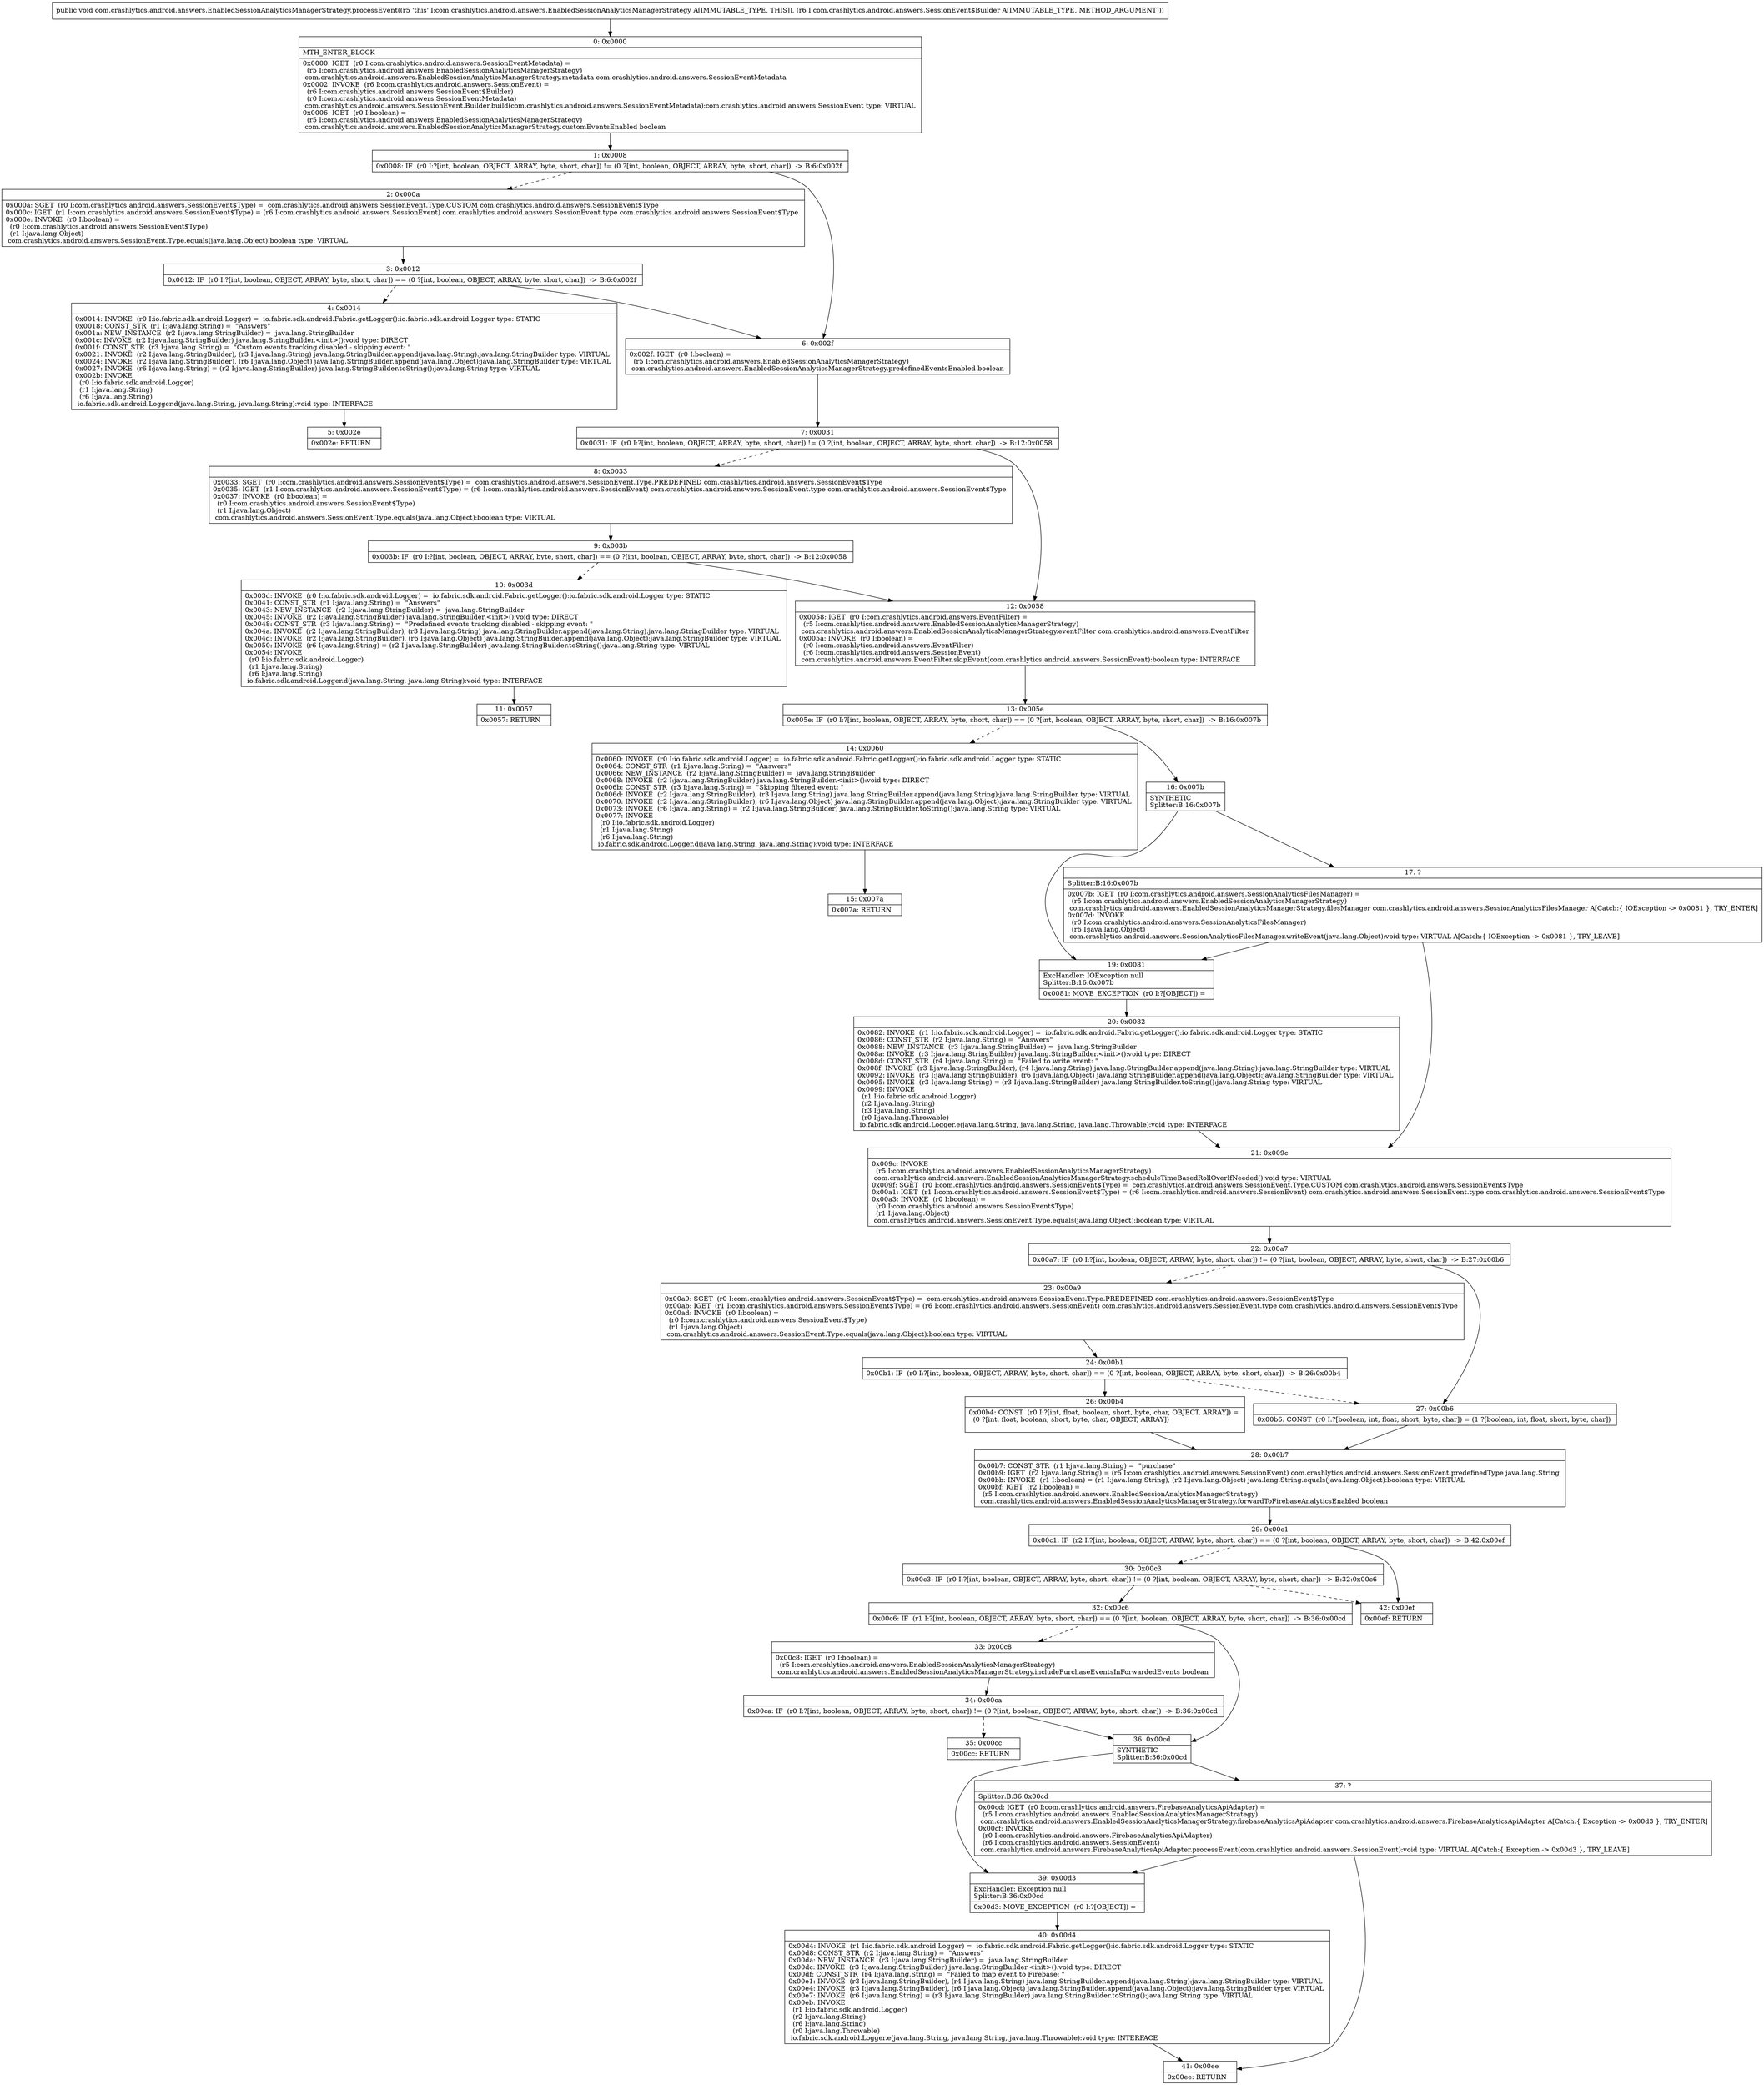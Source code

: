 digraph "CFG forcom.crashlytics.android.answers.EnabledSessionAnalyticsManagerStrategy.processEvent(Lcom\/crashlytics\/android\/answers\/SessionEvent$Builder;)V" {
Node_0 [shape=record,label="{0\:\ 0x0000|MTH_ENTER_BLOCK\l|0x0000: IGET  (r0 I:com.crashlytics.android.answers.SessionEventMetadata) = \l  (r5 I:com.crashlytics.android.answers.EnabledSessionAnalyticsManagerStrategy)\l com.crashlytics.android.answers.EnabledSessionAnalyticsManagerStrategy.metadata com.crashlytics.android.answers.SessionEventMetadata \l0x0002: INVOKE  (r6 I:com.crashlytics.android.answers.SessionEvent) = \l  (r6 I:com.crashlytics.android.answers.SessionEvent$Builder)\l  (r0 I:com.crashlytics.android.answers.SessionEventMetadata)\l com.crashlytics.android.answers.SessionEvent.Builder.build(com.crashlytics.android.answers.SessionEventMetadata):com.crashlytics.android.answers.SessionEvent type: VIRTUAL \l0x0006: IGET  (r0 I:boolean) = \l  (r5 I:com.crashlytics.android.answers.EnabledSessionAnalyticsManagerStrategy)\l com.crashlytics.android.answers.EnabledSessionAnalyticsManagerStrategy.customEventsEnabled boolean \l}"];
Node_1 [shape=record,label="{1\:\ 0x0008|0x0008: IF  (r0 I:?[int, boolean, OBJECT, ARRAY, byte, short, char]) != (0 ?[int, boolean, OBJECT, ARRAY, byte, short, char])  \-\> B:6:0x002f \l}"];
Node_2 [shape=record,label="{2\:\ 0x000a|0x000a: SGET  (r0 I:com.crashlytics.android.answers.SessionEvent$Type) =  com.crashlytics.android.answers.SessionEvent.Type.CUSTOM com.crashlytics.android.answers.SessionEvent$Type \l0x000c: IGET  (r1 I:com.crashlytics.android.answers.SessionEvent$Type) = (r6 I:com.crashlytics.android.answers.SessionEvent) com.crashlytics.android.answers.SessionEvent.type com.crashlytics.android.answers.SessionEvent$Type \l0x000e: INVOKE  (r0 I:boolean) = \l  (r0 I:com.crashlytics.android.answers.SessionEvent$Type)\l  (r1 I:java.lang.Object)\l com.crashlytics.android.answers.SessionEvent.Type.equals(java.lang.Object):boolean type: VIRTUAL \l}"];
Node_3 [shape=record,label="{3\:\ 0x0012|0x0012: IF  (r0 I:?[int, boolean, OBJECT, ARRAY, byte, short, char]) == (0 ?[int, boolean, OBJECT, ARRAY, byte, short, char])  \-\> B:6:0x002f \l}"];
Node_4 [shape=record,label="{4\:\ 0x0014|0x0014: INVOKE  (r0 I:io.fabric.sdk.android.Logger) =  io.fabric.sdk.android.Fabric.getLogger():io.fabric.sdk.android.Logger type: STATIC \l0x0018: CONST_STR  (r1 I:java.lang.String) =  \"Answers\" \l0x001a: NEW_INSTANCE  (r2 I:java.lang.StringBuilder) =  java.lang.StringBuilder \l0x001c: INVOKE  (r2 I:java.lang.StringBuilder) java.lang.StringBuilder.\<init\>():void type: DIRECT \l0x001f: CONST_STR  (r3 I:java.lang.String) =  \"Custom events tracking disabled \- skipping event: \" \l0x0021: INVOKE  (r2 I:java.lang.StringBuilder), (r3 I:java.lang.String) java.lang.StringBuilder.append(java.lang.String):java.lang.StringBuilder type: VIRTUAL \l0x0024: INVOKE  (r2 I:java.lang.StringBuilder), (r6 I:java.lang.Object) java.lang.StringBuilder.append(java.lang.Object):java.lang.StringBuilder type: VIRTUAL \l0x0027: INVOKE  (r6 I:java.lang.String) = (r2 I:java.lang.StringBuilder) java.lang.StringBuilder.toString():java.lang.String type: VIRTUAL \l0x002b: INVOKE  \l  (r0 I:io.fabric.sdk.android.Logger)\l  (r1 I:java.lang.String)\l  (r6 I:java.lang.String)\l io.fabric.sdk.android.Logger.d(java.lang.String, java.lang.String):void type: INTERFACE \l}"];
Node_5 [shape=record,label="{5\:\ 0x002e|0x002e: RETURN   \l}"];
Node_6 [shape=record,label="{6\:\ 0x002f|0x002f: IGET  (r0 I:boolean) = \l  (r5 I:com.crashlytics.android.answers.EnabledSessionAnalyticsManagerStrategy)\l com.crashlytics.android.answers.EnabledSessionAnalyticsManagerStrategy.predefinedEventsEnabled boolean \l}"];
Node_7 [shape=record,label="{7\:\ 0x0031|0x0031: IF  (r0 I:?[int, boolean, OBJECT, ARRAY, byte, short, char]) != (0 ?[int, boolean, OBJECT, ARRAY, byte, short, char])  \-\> B:12:0x0058 \l}"];
Node_8 [shape=record,label="{8\:\ 0x0033|0x0033: SGET  (r0 I:com.crashlytics.android.answers.SessionEvent$Type) =  com.crashlytics.android.answers.SessionEvent.Type.PREDEFINED com.crashlytics.android.answers.SessionEvent$Type \l0x0035: IGET  (r1 I:com.crashlytics.android.answers.SessionEvent$Type) = (r6 I:com.crashlytics.android.answers.SessionEvent) com.crashlytics.android.answers.SessionEvent.type com.crashlytics.android.answers.SessionEvent$Type \l0x0037: INVOKE  (r0 I:boolean) = \l  (r0 I:com.crashlytics.android.answers.SessionEvent$Type)\l  (r1 I:java.lang.Object)\l com.crashlytics.android.answers.SessionEvent.Type.equals(java.lang.Object):boolean type: VIRTUAL \l}"];
Node_9 [shape=record,label="{9\:\ 0x003b|0x003b: IF  (r0 I:?[int, boolean, OBJECT, ARRAY, byte, short, char]) == (0 ?[int, boolean, OBJECT, ARRAY, byte, short, char])  \-\> B:12:0x0058 \l}"];
Node_10 [shape=record,label="{10\:\ 0x003d|0x003d: INVOKE  (r0 I:io.fabric.sdk.android.Logger) =  io.fabric.sdk.android.Fabric.getLogger():io.fabric.sdk.android.Logger type: STATIC \l0x0041: CONST_STR  (r1 I:java.lang.String) =  \"Answers\" \l0x0043: NEW_INSTANCE  (r2 I:java.lang.StringBuilder) =  java.lang.StringBuilder \l0x0045: INVOKE  (r2 I:java.lang.StringBuilder) java.lang.StringBuilder.\<init\>():void type: DIRECT \l0x0048: CONST_STR  (r3 I:java.lang.String) =  \"Predefined events tracking disabled \- skipping event: \" \l0x004a: INVOKE  (r2 I:java.lang.StringBuilder), (r3 I:java.lang.String) java.lang.StringBuilder.append(java.lang.String):java.lang.StringBuilder type: VIRTUAL \l0x004d: INVOKE  (r2 I:java.lang.StringBuilder), (r6 I:java.lang.Object) java.lang.StringBuilder.append(java.lang.Object):java.lang.StringBuilder type: VIRTUAL \l0x0050: INVOKE  (r6 I:java.lang.String) = (r2 I:java.lang.StringBuilder) java.lang.StringBuilder.toString():java.lang.String type: VIRTUAL \l0x0054: INVOKE  \l  (r0 I:io.fabric.sdk.android.Logger)\l  (r1 I:java.lang.String)\l  (r6 I:java.lang.String)\l io.fabric.sdk.android.Logger.d(java.lang.String, java.lang.String):void type: INTERFACE \l}"];
Node_11 [shape=record,label="{11\:\ 0x0057|0x0057: RETURN   \l}"];
Node_12 [shape=record,label="{12\:\ 0x0058|0x0058: IGET  (r0 I:com.crashlytics.android.answers.EventFilter) = \l  (r5 I:com.crashlytics.android.answers.EnabledSessionAnalyticsManagerStrategy)\l com.crashlytics.android.answers.EnabledSessionAnalyticsManagerStrategy.eventFilter com.crashlytics.android.answers.EventFilter \l0x005a: INVOKE  (r0 I:boolean) = \l  (r0 I:com.crashlytics.android.answers.EventFilter)\l  (r6 I:com.crashlytics.android.answers.SessionEvent)\l com.crashlytics.android.answers.EventFilter.skipEvent(com.crashlytics.android.answers.SessionEvent):boolean type: INTERFACE \l}"];
Node_13 [shape=record,label="{13\:\ 0x005e|0x005e: IF  (r0 I:?[int, boolean, OBJECT, ARRAY, byte, short, char]) == (0 ?[int, boolean, OBJECT, ARRAY, byte, short, char])  \-\> B:16:0x007b \l}"];
Node_14 [shape=record,label="{14\:\ 0x0060|0x0060: INVOKE  (r0 I:io.fabric.sdk.android.Logger) =  io.fabric.sdk.android.Fabric.getLogger():io.fabric.sdk.android.Logger type: STATIC \l0x0064: CONST_STR  (r1 I:java.lang.String) =  \"Answers\" \l0x0066: NEW_INSTANCE  (r2 I:java.lang.StringBuilder) =  java.lang.StringBuilder \l0x0068: INVOKE  (r2 I:java.lang.StringBuilder) java.lang.StringBuilder.\<init\>():void type: DIRECT \l0x006b: CONST_STR  (r3 I:java.lang.String) =  \"Skipping filtered event: \" \l0x006d: INVOKE  (r2 I:java.lang.StringBuilder), (r3 I:java.lang.String) java.lang.StringBuilder.append(java.lang.String):java.lang.StringBuilder type: VIRTUAL \l0x0070: INVOKE  (r2 I:java.lang.StringBuilder), (r6 I:java.lang.Object) java.lang.StringBuilder.append(java.lang.Object):java.lang.StringBuilder type: VIRTUAL \l0x0073: INVOKE  (r6 I:java.lang.String) = (r2 I:java.lang.StringBuilder) java.lang.StringBuilder.toString():java.lang.String type: VIRTUAL \l0x0077: INVOKE  \l  (r0 I:io.fabric.sdk.android.Logger)\l  (r1 I:java.lang.String)\l  (r6 I:java.lang.String)\l io.fabric.sdk.android.Logger.d(java.lang.String, java.lang.String):void type: INTERFACE \l}"];
Node_15 [shape=record,label="{15\:\ 0x007a|0x007a: RETURN   \l}"];
Node_16 [shape=record,label="{16\:\ 0x007b|SYNTHETIC\lSplitter:B:16:0x007b\l}"];
Node_17 [shape=record,label="{17\:\ ?|Splitter:B:16:0x007b\l|0x007b: IGET  (r0 I:com.crashlytics.android.answers.SessionAnalyticsFilesManager) = \l  (r5 I:com.crashlytics.android.answers.EnabledSessionAnalyticsManagerStrategy)\l com.crashlytics.android.answers.EnabledSessionAnalyticsManagerStrategy.filesManager com.crashlytics.android.answers.SessionAnalyticsFilesManager A[Catch:\{ IOException \-\> 0x0081 \}, TRY_ENTER]\l0x007d: INVOKE  \l  (r0 I:com.crashlytics.android.answers.SessionAnalyticsFilesManager)\l  (r6 I:java.lang.Object)\l com.crashlytics.android.answers.SessionAnalyticsFilesManager.writeEvent(java.lang.Object):void type: VIRTUAL A[Catch:\{ IOException \-\> 0x0081 \}, TRY_LEAVE]\l}"];
Node_19 [shape=record,label="{19\:\ 0x0081|ExcHandler: IOException null\lSplitter:B:16:0x007b\l|0x0081: MOVE_EXCEPTION  (r0 I:?[OBJECT]) =  \l}"];
Node_20 [shape=record,label="{20\:\ 0x0082|0x0082: INVOKE  (r1 I:io.fabric.sdk.android.Logger) =  io.fabric.sdk.android.Fabric.getLogger():io.fabric.sdk.android.Logger type: STATIC \l0x0086: CONST_STR  (r2 I:java.lang.String) =  \"Answers\" \l0x0088: NEW_INSTANCE  (r3 I:java.lang.StringBuilder) =  java.lang.StringBuilder \l0x008a: INVOKE  (r3 I:java.lang.StringBuilder) java.lang.StringBuilder.\<init\>():void type: DIRECT \l0x008d: CONST_STR  (r4 I:java.lang.String) =  \"Failed to write event: \" \l0x008f: INVOKE  (r3 I:java.lang.StringBuilder), (r4 I:java.lang.String) java.lang.StringBuilder.append(java.lang.String):java.lang.StringBuilder type: VIRTUAL \l0x0092: INVOKE  (r3 I:java.lang.StringBuilder), (r6 I:java.lang.Object) java.lang.StringBuilder.append(java.lang.Object):java.lang.StringBuilder type: VIRTUAL \l0x0095: INVOKE  (r3 I:java.lang.String) = (r3 I:java.lang.StringBuilder) java.lang.StringBuilder.toString():java.lang.String type: VIRTUAL \l0x0099: INVOKE  \l  (r1 I:io.fabric.sdk.android.Logger)\l  (r2 I:java.lang.String)\l  (r3 I:java.lang.String)\l  (r0 I:java.lang.Throwable)\l io.fabric.sdk.android.Logger.e(java.lang.String, java.lang.String, java.lang.Throwable):void type: INTERFACE \l}"];
Node_21 [shape=record,label="{21\:\ 0x009c|0x009c: INVOKE  \l  (r5 I:com.crashlytics.android.answers.EnabledSessionAnalyticsManagerStrategy)\l com.crashlytics.android.answers.EnabledSessionAnalyticsManagerStrategy.scheduleTimeBasedRollOverIfNeeded():void type: VIRTUAL \l0x009f: SGET  (r0 I:com.crashlytics.android.answers.SessionEvent$Type) =  com.crashlytics.android.answers.SessionEvent.Type.CUSTOM com.crashlytics.android.answers.SessionEvent$Type \l0x00a1: IGET  (r1 I:com.crashlytics.android.answers.SessionEvent$Type) = (r6 I:com.crashlytics.android.answers.SessionEvent) com.crashlytics.android.answers.SessionEvent.type com.crashlytics.android.answers.SessionEvent$Type \l0x00a3: INVOKE  (r0 I:boolean) = \l  (r0 I:com.crashlytics.android.answers.SessionEvent$Type)\l  (r1 I:java.lang.Object)\l com.crashlytics.android.answers.SessionEvent.Type.equals(java.lang.Object):boolean type: VIRTUAL \l}"];
Node_22 [shape=record,label="{22\:\ 0x00a7|0x00a7: IF  (r0 I:?[int, boolean, OBJECT, ARRAY, byte, short, char]) != (0 ?[int, boolean, OBJECT, ARRAY, byte, short, char])  \-\> B:27:0x00b6 \l}"];
Node_23 [shape=record,label="{23\:\ 0x00a9|0x00a9: SGET  (r0 I:com.crashlytics.android.answers.SessionEvent$Type) =  com.crashlytics.android.answers.SessionEvent.Type.PREDEFINED com.crashlytics.android.answers.SessionEvent$Type \l0x00ab: IGET  (r1 I:com.crashlytics.android.answers.SessionEvent$Type) = (r6 I:com.crashlytics.android.answers.SessionEvent) com.crashlytics.android.answers.SessionEvent.type com.crashlytics.android.answers.SessionEvent$Type \l0x00ad: INVOKE  (r0 I:boolean) = \l  (r0 I:com.crashlytics.android.answers.SessionEvent$Type)\l  (r1 I:java.lang.Object)\l com.crashlytics.android.answers.SessionEvent.Type.equals(java.lang.Object):boolean type: VIRTUAL \l}"];
Node_24 [shape=record,label="{24\:\ 0x00b1|0x00b1: IF  (r0 I:?[int, boolean, OBJECT, ARRAY, byte, short, char]) == (0 ?[int, boolean, OBJECT, ARRAY, byte, short, char])  \-\> B:26:0x00b4 \l}"];
Node_26 [shape=record,label="{26\:\ 0x00b4|0x00b4: CONST  (r0 I:?[int, float, boolean, short, byte, char, OBJECT, ARRAY]) = \l  (0 ?[int, float, boolean, short, byte, char, OBJECT, ARRAY])\l \l}"];
Node_27 [shape=record,label="{27\:\ 0x00b6|0x00b6: CONST  (r0 I:?[boolean, int, float, short, byte, char]) = (1 ?[boolean, int, float, short, byte, char]) \l}"];
Node_28 [shape=record,label="{28\:\ 0x00b7|0x00b7: CONST_STR  (r1 I:java.lang.String) =  \"purchase\" \l0x00b9: IGET  (r2 I:java.lang.String) = (r6 I:com.crashlytics.android.answers.SessionEvent) com.crashlytics.android.answers.SessionEvent.predefinedType java.lang.String \l0x00bb: INVOKE  (r1 I:boolean) = (r1 I:java.lang.String), (r2 I:java.lang.Object) java.lang.String.equals(java.lang.Object):boolean type: VIRTUAL \l0x00bf: IGET  (r2 I:boolean) = \l  (r5 I:com.crashlytics.android.answers.EnabledSessionAnalyticsManagerStrategy)\l com.crashlytics.android.answers.EnabledSessionAnalyticsManagerStrategy.forwardToFirebaseAnalyticsEnabled boolean \l}"];
Node_29 [shape=record,label="{29\:\ 0x00c1|0x00c1: IF  (r2 I:?[int, boolean, OBJECT, ARRAY, byte, short, char]) == (0 ?[int, boolean, OBJECT, ARRAY, byte, short, char])  \-\> B:42:0x00ef \l}"];
Node_30 [shape=record,label="{30\:\ 0x00c3|0x00c3: IF  (r0 I:?[int, boolean, OBJECT, ARRAY, byte, short, char]) != (0 ?[int, boolean, OBJECT, ARRAY, byte, short, char])  \-\> B:32:0x00c6 \l}"];
Node_32 [shape=record,label="{32\:\ 0x00c6|0x00c6: IF  (r1 I:?[int, boolean, OBJECT, ARRAY, byte, short, char]) == (0 ?[int, boolean, OBJECT, ARRAY, byte, short, char])  \-\> B:36:0x00cd \l}"];
Node_33 [shape=record,label="{33\:\ 0x00c8|0x00c8: IGET  (r0 I:boolean) = \l  (r5 I:com.crashlytics.android.answers.EnabledSessionAnalyticsManagerStrategy)\l com.crashlytics.android.answers.EnabledSessionAnalyticsManagerStrategy.includePurchaseEventsInForwardedEvents boolean \l}"];
Node_34 [shape=record,label="{34\:\ 0x00ca|0x00ca: IF  (r0 I:?[int, boolean, OBJECT, ARRAY, byte, short, char]) != (0 ?[int, boolean, OBJECT, ARRAY, byte, short, char])  \-\> B:36:0x00cd \l}"];
Node_35 [shape=record,label="{35\:\ 0x00cc|0x00cc: RETURN   \l}"];
Node_36 [shape=record,label="{36\:\ 0x00cd|SYNTHETIC\lSplitter:B:36:0x00cd\l}"];
Node_37 [shape=record,label="{37\:\ ?|Splitter:B:36:0x00cd\l|0x00cd: IGET  (r0 I:com.crashlytics.android.answers.FirebaseAnalyticsApiAdapter) = \l  (r5 I:com.crashlytics.android.answers.EnabledSessionAnalyticsManagerStrategy)\l com.crashlytics.android.answers.EnabledSessionAnalyticsManagerStrategy.firebaseAnalyticsApiAdapter com.crashlytics.android.answers.FirebaseAnalyticsApiAdapter A[Catch:\{ Exception \-\> 0x00d3 \}, TRY_ENTER]\l0x00cf: INVOKE  \l  (r0 I:com.crashlytics.android.answers.FirebaseAnalyticsApiAdapter)\l  (r6 I:com.crashlytics.android.answers.SessionEvent)\l com.crashlytics.android.answers.FirebaseAnalyticsApiAdapter.processEvent(com.crashlytics.android.answers.SessionEvent):void type: VIRTUAL A[Catch:\{ Exception \-\> 0x00d3 \}, TRY_LEAVE]\l}"];
Node_39 [shape=record,label="{39\:\ 0x00d3|ExcHandler: Exception null\lSplitter:B:36:0x00cd\l|0x00d3: MOVE_EXCEPTION  (r0 I:?[OBJECT]) =  \l}"];
Node_40 [shape=record,label="{40\:\ 0x00d4|0x00d4: INVOKE  (r1 I:io.fabric.sdk.android.Logger) =  io.fabric.sdk.android.Fabric.getLogger():io.fabric.sdk.android.Logger type: STATIC \l0x00d8: CONST_STR  (r2 I:java.lang.String) =  \"Answers\" \l0x00da: NEW_INSTANCE  (r3 I:java.lang.StringBuilder) =  java.lang.StringBuilder \l0x00dc: INVOKE  (r3 I:java.lang.StringBuilder) java.lang.StringBuilder.\<init\>():void type: DIRECT \l0x00df: CONST_STR  (r4 I:java.lang.String) =  \"Failed to map event to Firebase: \" \l0x00e1: INVOKE  (r3 I:java.lang.StringBuilder), (r4 I:java.lang.String) java.lang.StringBuilder.append(java.lang.String):java.lang.StringBuilder type: VIRTUAL \l0x00e4: INVOKE  (r3 I:java.lang.StringBuilder), (r6 I:java.lang.Object) java.lang.StringBuilder.append(java.lang.Object):java.lang.StringBuilder type: VIRTUAL \l0x00e7: INVOKE  (r6 I:java.lang.String) = (r3 I:java.lang.StringBuilder) java.lang.StringBuilder.toString():java.lang.String type: VIRTUAL \l0x00eb: INVOKE  \l  (r1 I:io.fabric.sdk.android.Logger)\l  (r2 I:java.lang.String)\l  (r6 I:java.lang.String)\l  (r0 I:java.lang.Throwable)\l io.fabric.sdk.android.Logger.e(java.lang.String, java.lang.String, java.lang.Throwable):void type: INTERFACE \l}"];
Node_41 [shape=record,label="{41\:\ 0x00ee|0x00ee: RETURN   \l}"];
Node_42 [shape=record,label="{42\:\ 0x00ef|0x00ef: RETURN   \l}"];
MethodNode[shape=record,label="{public void com.crashlytics.android.answers.EnabledSessionAnalyticsManagerStrategy.processEvent((r5 'this' I:com.crashlytics.android.answers.EnabledSessionAnalyticsManagerStrategy A[IMMUTABLE_TYPE, THIS]), (r6 I:com.crashlytics.android.answers.SessionEvent$Builder A[IMMUTABLE_TYPE, METHOD_ARGUMENT])) }"];
MethodNode -> Node_0;
Node_0 -> Node_1;
Node_1 -> Node_2[style=dashed];
Node_1 -> Node_6;
Node_2 -> Node_3;
Node_3 -> Node_4[style=dashed];
Node_3 -> Node_6;
Node_4 -> Node_5;
Node_6 -> Node_7;
Node_7 -> Node_8[style=dashed];
Node_7 -> Node_12;
Node_8 -> Node_9;
Node_9 -> Node_10[style=dashed];
Node_9 -> Node_12;
Node_10 -> Node_11;
Node_12 -> Node_13;
Node_13 -> Node_14[style=dashed];
Node_13 -> Node_16;
Node_14 -> Node_15;
Node_16 -> Node_17;
Node_16 -> Node_19;
Node_17 -> Node_19;
Node_17 -> Node_21;
Node_19 -> Node_20;
Node_20 -> Node_21;
Node_21 -> Node_22;
Node_22 -> Node_23[style=dashed];
Node_22 -> Node_27;
Node_23 -> Node_24;
Node_24 -> Node_26;
Node_24 -> Node_27[style=dashed];
Node_26 -> Node_28;
Node_27 -> Node_28;
Node_28 -> Node_29;
Node_29 -> Node_30[style=dashed];
Node_29 -> Node_42;
Node_30 -> Node_32;
Node_30 -> Node_42[style=dashed];
Node_32 -> Node_33[style=dashed];
Node_32 -> Node_36;
Node_33 -> Node_34;
Node_34 -> Node_35[style=dashed];
Node_34 -> Node_36;
Node_36 -> Node_37;
Node_36 -> Node_39;
Node_37 -> Node_39;
Node_37 -> Node_41;
Node_39 -> Node_40;
Node_40 -> Node_41;
}

